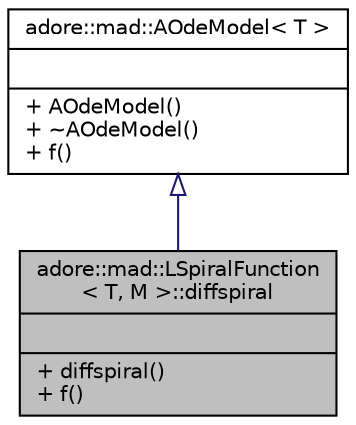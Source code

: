 digraph "adore::mad::LSpiralFunction&lt; T, M &gt;::diffspiral"
{
 // LATEX_PDF_SIZE
  edge [fontname="Helvetica",fontsize="10",labelfontname="Helvetica",labelfontsize="10"];
  node [fontname="Helvetica",fontsize="10",shape=record];
  Node1 [label="{adore::mad::LSpiralFunction\l\< T, M \>::diffspiral\n||+ diffspiral()\l+ f()\l}",height=0.2,width=0.4,color="black", fillcolor="grey75", style="filled", fontcolor="black",tooltip=" "];
  Node2 -> Node1 [dir="back",color="midnightblue",fontsize="10",style="solid",arrowtail="onormal",fontname="Helvetica"];
  Node2 [label="{adore::mad::AOdeModel\< T \>\n||+ AOdeModel()\l+ ~AOdeModel()\l+ f()\l}",height=0.2,width=0.4,color="black", fillcolor="white", style="filled",URL="$classadore_1_1mad_1_1AOdeModel.html",tooltip=" "];
}
